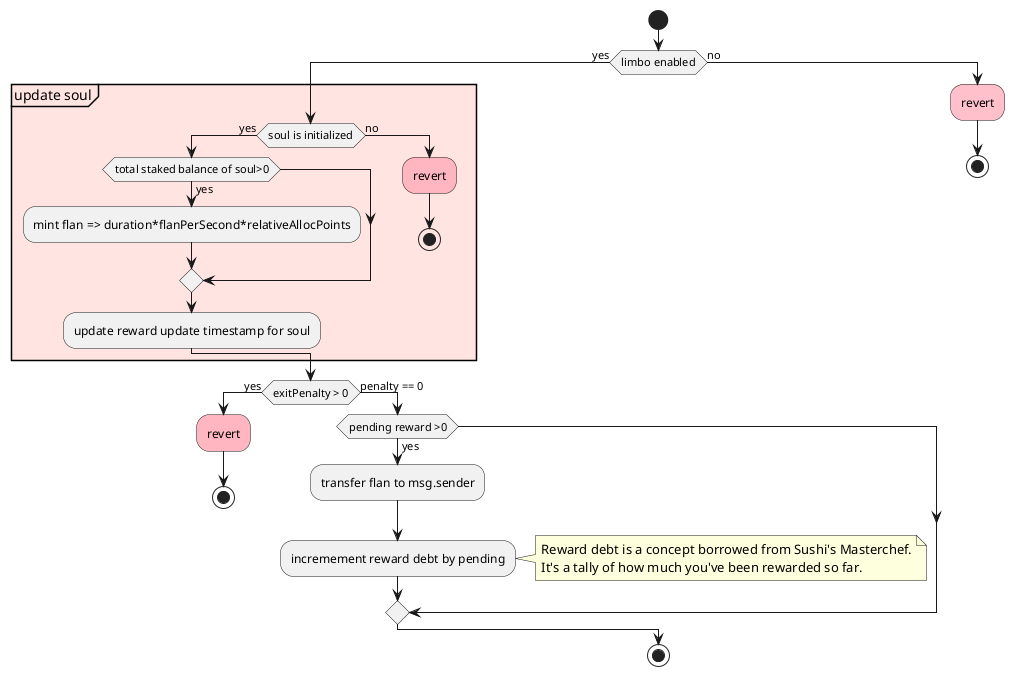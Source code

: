 @startuml
start
if(limbo enabled) then (yes)
    partition #MistyRose "update soul"{
        if(soul is initialized) then (yes)
            if(total staked balance of soul>0) then(yes)
                :mint flan => duration*flanPerSecond*relativeAllocPoints;
            endif
            :update reward update timestamp for soul;
        else (no)
            #lightpink:revert;
            stop
        endif
    }
    if(exitPenalty > 0) then (yes)
        #lightpink:revert;
        stop
    else (penalty == 0)
        if(pending reward >0) then (yes)
            :transfer flan to msg.sender;
            :incremement reward debt by pending;
            note right
                Reward debt is a concept borrowed from Sushi's Masterchef.
                It's a tally of how much you've been rewarded so far.
            end note
        endif
    endif
else (no)
    #pink:revert;
    stop
endif
stop
@enduml
